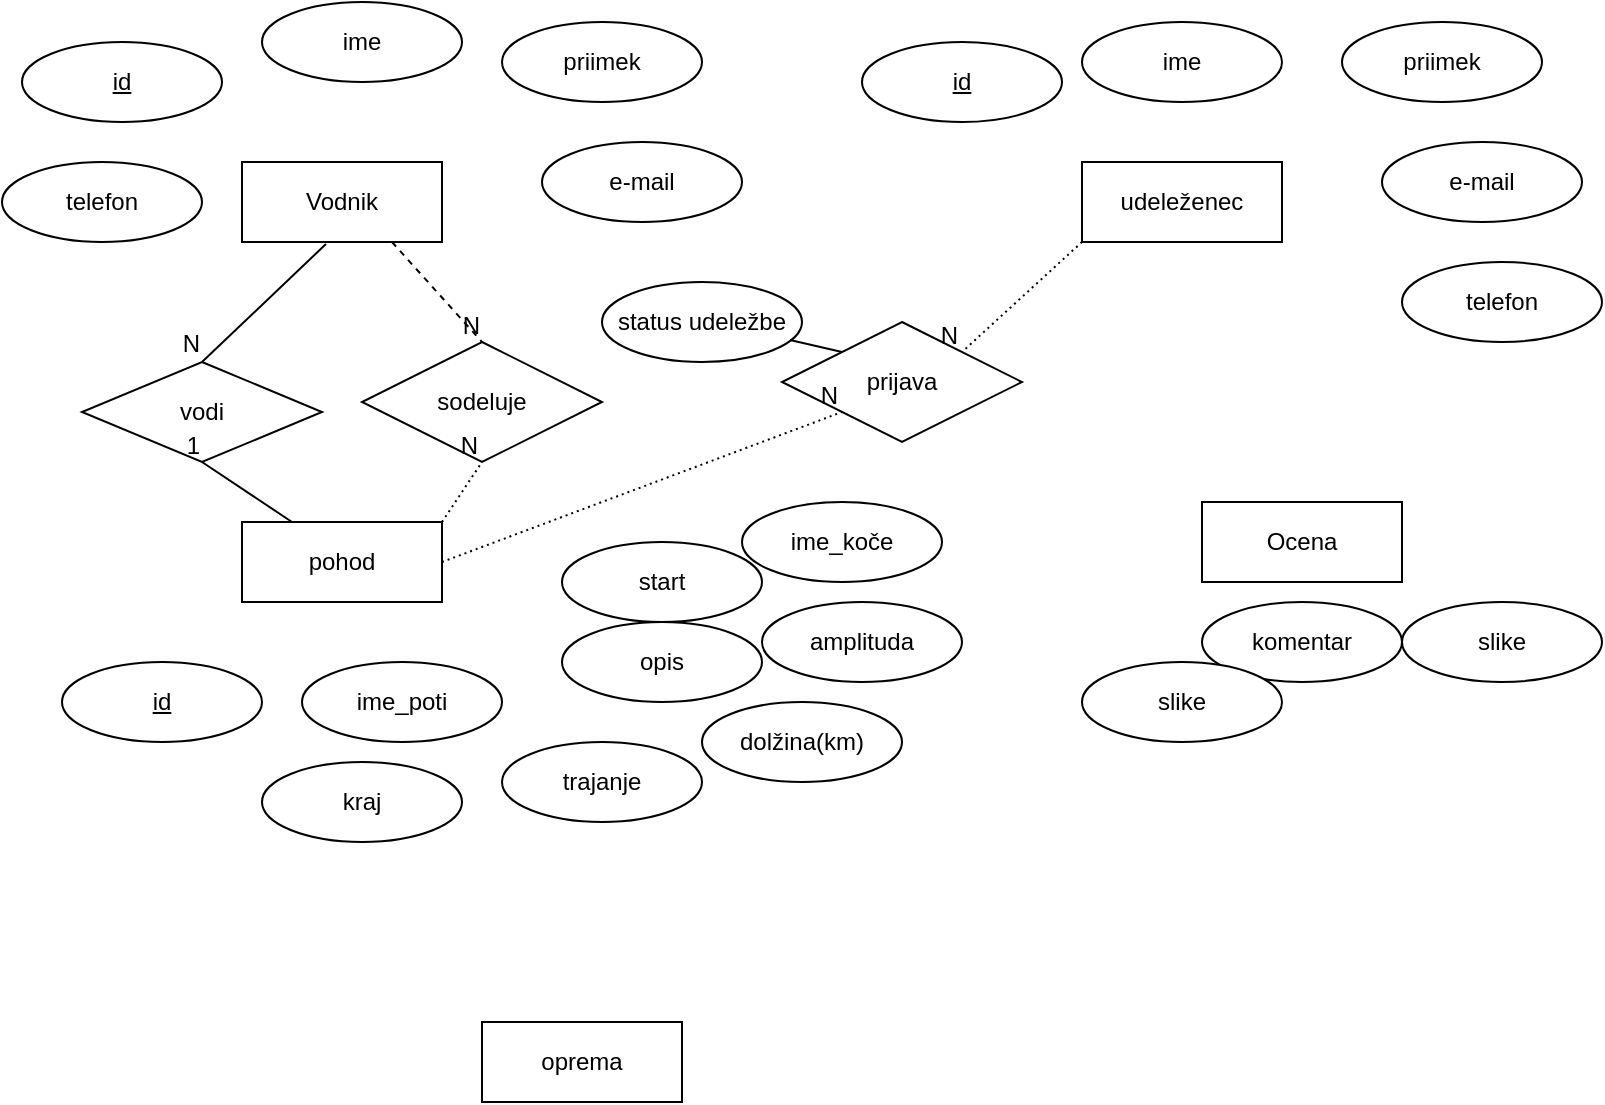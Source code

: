 <mxfile version="26.2.9">
  <diagram name="Page-1" id="yIZt4Iz_Tb2G2kSrJ3za">
    <mxGraphModel dx="971" dy="488" grid="1" gridSize="10" guides="1" tooltips="1" connect="1" arrows="1" fold="1" page="1" pageScale="1" pageWidth="827" pageHeight="1169" math="0" shadow="0">
      <root>
        <mxCell id="0" />
        <mxCell id="1" parent="0" />
        <mxCell id="9bLLDBEkSSRMHpIH5o-v-5" value="Vodnik" style="whiteSpace=wrap;html=1;align=center;" parent="1" vertex="1">
          <mxGeometry x="130" y="110" width="100" height="40" as="geometry" />
        </mxCell>
        <mxCell id="9bLLDBEkSSRMHpIH5o-v-6" value="id" style="ellipse;whiteSpace=wrap;html=1;align=center;fontStyle=4;" parent="1" vertex="1">
          <mxGeometry x="20" y="50" width="100" height="40" as="geometry" />
        </mxCell>
        <mxCell id="9bLLDBEkSSRMHpIH5o-v-8" value="e-mail" style="ellipse;whiteSpace=wrap;html=1;align=center;" parent="1" vertex="1">
          <mxGeometry x="280" y="100" width="100" height="40" as="geometry" />
        </mxCell>
        <mxCell id="9bLLDBEkSSRMHpIH5o-v-9" value="priimek" style="ellipse;whiteSpace=wrap;html=1;align=center;" parent="1" vertex="1">
          <mxGeometry x="260" y="40" width="100" height="40" as="geometry" />
        </mxCell>
        <mxCell id="9bLLDBEkSSRMHpIH5o-v-10" value="ime" style="ellipse;whiteSpace=wrap;html=1;align=center;" parent="1" vertex="1">
          <mxGeometry x="140" y="30" width="100" height="40" as="geometry" />
        </mxCell>
        <mxCell id="9bLLDBEkSSRMHpIH5o-v-11" value="telefon" style="ellipse;whiteSpace=wrap;html=1;align=center;" parent="1" vertex="1">
          <mxGeometry x="10" y="110" width="100" height="40" as="geometry" />
        </mxCell>
        <mxCell id="9bLLDBEkSSRMHpIH5o-v-13" value="udeleženec" style="whiteSpace=wrap;html=1;align=center;" parent="1" vertex="1">
          <mxGeometry x="550" y="110" width="100" height="40" as="geometry" />
        </mxCell>
        <mxCell id="9bLLDBEkSSRMHpIH5o-v-14" value="id" style="ellipse;whiteSpace=wrap;html=1;align=center;fontStyle=4;" parent="1" vertex="1">
          <mxGeometry x="440" y="50" width="100" height="40" as="geometry" />
        </mxCell>
        <mxCell id="9bLLDBEkSSRMHpIH5o-v-15" value="e-mail" style="ellipse;whiteSpace=wrap;html=1;align=center;" parent="1" vertex="1">
          <mxGeometry x="700" y="100" width="100" height="40" as="geometry" />
        </mxCell>
        <mxCell id="9bLLDBEkSSRMHpIH5o-v-16" value="priimek" style="ellipse;whiteSpace=wrap;html=1;align=center;" parent="1" vertex="1">
          <mxGeometry x="680" y="40" width="100" height="40" as="geometry" />
        </mxCell>
        <mxCell id="9bLLDBEkSSRMHpIH5o-v-17" value="telefon" style="ellipse;whiteSpace=wrap;html=1;align=center;" parent="1" vertex="1">
          <mxGeometry x="710" y="160" width="100" height="40" as="geometry" />
        </mxCell>
        <mxCell id="9bLLDBEkSSRMHpIH5o-v-18" value="ime" style="ellipse;whiteSpace=wrap;html=1;align=center;" parent="1" vertex="1">
          <mxGeometry x="550" y="40" width="100" height="40" as="geometry" />
        </mxCell>
        <mxCell id="9bLLDBEkSSRMHpIH5o-v-19" value="pohod" style="whiteSpace=wrap;html=1;align=center;" parent="1" vertex="1">
          <mxGeometry x="130" y="290" width="100" height="40" as="geometry" />
        </mxCell>
        <mxCell id="9bLLDBEkSSRMHpIH5o-v-20" value="id" style="ellipse;whiteSpace=wrap;html=1;align=center;fontStyle=4;" parent="1" vertex="1">
          <mxGeometry x="40" y="360" width="100" height="40" as="geometry" />
        </mxCell>
        <mxCell id="9bLLDBEkSSRMHpIH5o-v-21" value="ime_poti" style="ellipse;whiteSpace=wrap;html=1;align=center;" parent="1" vertex="1">
          <mxGeometry x="160" y="360" width="100" height="40" as="geometry" />
        </mxCell>
        <mxCell id="9bLLDBEkSSRMHpIH5o-v-22" value="opis" style="ellipse;whiteSpace=wrap;html=1;align=center;" parent="1" vertex="1">
          <mxGeometry x="290" y="340" width="100" height="40" as="geometry" />
        </mxCell>
        <mxCell id="9bLLDBEkSSRMHpIH5o-v-25" value="amplituda" style="ellipse;whiteSpace=wrap;html=1;align=center;" parent="1" vertex="1">
          <mxGeometry x="390" y="330" width="100" height="40" as="geometry" />
        </mxCell>
        <mxCell id="9bLLDBEkSSRMHpIH5o-v-26" value="dolžina(km)" style="ellipse;whiteSpace=wrap;html=1;align=center;" parent="1" vertex="1">
          <mxGeometry x="360" y="380" width="100" height="40" as="geometry" />
        </mxCell>
        <mxCell id="9bLLDBEkSSRMHpIH5o-v-27" value="trajanje" style="ellipse;whiteSpace=wrap;html=1;align=center;" parent="1" vertex="1">
          <mxGeometry x="260" y="400" width="100" height="40" as="geometry" />
        </mxCell>
        <mxCell id="9bLLDBEkSSRMHpIH5o-v-28" value="kraj" style="ellipse;whiteSpace=wrap;html=1;align=center;" parent="1" vertex="1">
          <mxGeometry x="140" y="410" width="100" height="40" as="geometry" />
        </mxCell>
        <mxCell id="9bLLDBEkSSRMHpIH5o-v-29" value="start" style="ellipse;whiteSpace=wrap;html=1;align=center;" parent="1" vertex="1">
          <mxGeometry x="290" y="300" width="100" height="40" as="geometry" />
        </mxCell>
        <mxCell id="9bLLDBEkSSRMHpIH5o-v-30" value="ime_koče" style="ellipse;whiteSpace=wrap;html=1;align=center;" parent="1" vertex="1">
          <mxGeometry x="380" y="280" width="100" height="40" as="geometry" />
        </mxCell>
        <mxCell id="9bLLDBEkSSRMHpIH5o-v-31" value="vodi" style="shape=rhombus;perimeter=rhombusPerimeter;whiteSpace=wrap;html=1;align=center;" parent="1" vertex="1">
          <mxGeometry x="50" y="210" width="120" height="50" as="geometry" />
        </mxCell>
        <mxCell id="9bLLDBEkSSRMHpIH5o-v-37" value="" style="endArrow=none;html=1;rounded=0;exitX=0.42;exitY=1.025;exitDx=0;exitDy=0;exitPerimeter=0;entryX=0.5;entryY=0;entryDx=0;entryDy=0;" parent="1" source="9bLLDBEkSSRMHpIH5o-v-5" target="9bLLDBEkSSRMHpIH5o-v-31" edge="1">
          <mxGeometry relative="1" as="geometry">
            <mxPoint x="330" y="230" as="sourcePoint" />
            <mxPoint x="490" y="230" as="targetPoint" />
          </mxGeometry>
        </mxCell>
        <mxCell id="9bLLDBEkSSRMHpIH5o-v-38" value="N" style="resizable=0;html=1;whiteSpace=wrap;align=right;verticalAlign=bottom;" parent="9bLLDBEkSSRMHpIH5o-v-37" connectable="0" vertex="1">
          <mxGeometry x="1" relative="1" as="geometry" />
        </mxCell>
        <mxCell id="9bLLDBEkSSRMHpIH5o-v-42" value="" style="endArrow=none;html=1;rounded=0;exitX=0.25;exitY=0;exitDx=0;exitDy=0;entryX=0.5;entryY=1;entryDx=0;entryDy=0;" parent="1" source="9bLLDBEkSSRMHpIH5o-v-19" target="9bLLDBEkSSRMHpIH5o-v-31" edge="1">
          <mxGeometry relative="1" as="geometry">
            <mxPoint x="330" y="230" as="sourcePoint" />
            <mxPoint x="490" y="230" as="targetPoint" />
          </mxGeometry>
        </mxCell>
        <mxCell id="9bLLDBEkSSRMHpIH5o-v-43" value="1" style="resizable=0;html=1;whiteSpace=wrap;align=right;verticalAlign=bottom;" parent="9bLLDBEkSSRMHpIH5o-v-42" connectable="0" vertex="1">
          <mxGeometry x="1" relative="1" as="geometry" />
        </mxCell>
        <mxCell id="9bLLDBEkSSRMHpIH5o-v-45" value="sodeluje" style="shape=rhombus;perimeter=rhombusPerimeter;whiteSpace=wrap;html=1;align=center;" parent="1" vertex="1">
          <mxGeometry x="190" y="200" width="120" height="60" as="geometry" />
        </mxCell>
        <mxCell id="9bLLDBEkSSRMHpIH5o-v-46" value="" style="endArrow=none;html=1;rounded=0;exitX=0.75;exitY=1;exitDx=0;exitDy=0;entryX=0.5;entryY=0;entryDx=0;entryDy=0;dashed=1;" parent="1" source="9bLLDBEkSSRMHpIH5o-v-5" target="9bLLDBEkSSRMHpIH5o-v-45" edge="1">
          <mxGeometry relative="1" as="geometry">
            <mxPoint x="330" y="230" as="sourcePoint" />
            <mxPoint x="490" y="230" as="targetPoint" />
          </mxGeometry>
        </mxCell>
        <mxCell id="9bLLDBEkSSRMHpIH5o-v-47" value="N" style="resizable=0;html=1;whiteSpace=wrap;align=right;verticalAlign=bottom;" parent="9bLLDBEkSSRMHpIH5o-v-46" connectable="0" vertex="1">
          <mxGeometry x="1" relative="1" as="geometry" />
        </mxCell>
        <mxCell id="9bLLDBEkSSRMHpIH5o-v-51" value="" style="endArrow=none;html=1;rounded=0;dashed=1;dashPattern=1 2;exitX=1;exitY=0;exitDx=0;exitDy=0;entryX=0.5;entryY=1;entryDx=0;entryDy=0;" parent="1" source="9bLLDBEkSSRMHpIH5o-v-19" target="9bLLDBEkSSRMHpIH5o-v-45" edge="1">
          <mxGeometry relative="1" as="geometry">
            <mxPoint x="330" y="230" as="sourcePoint" />
            <mxPoint x="490" y="230" as="targetPoint" />
          </mxGeometry>
        </mxCell>
        <mxCell id="9bLLDBEkSSRMHpIH5o-v-52" value="N" style="resizable=0;html=1;whiteSpace=wrap;align=right;verticalAlign=bottom;" parent="9bLLDBEkSSRMHpIH5o-v-51" connectable="0" vertex="1">
          <mxGeometry x="1" relative="1" as="geometry" />
        </mxCell>
        <mxCell id="9bLLDBEkSSRMHpIH5o-v-53" value="prijava" style="shape=rhombus;perimeter=rhombusPerimeter;whiteSpace=wrap;html=1;align=center;" parent="1" vertex="1">
          <mxGeometry x="400" y="190" width="120" height="60" as="geometry" />
        </mxCell>
        <mxCell id="9bLLDBEkSSRMHpIH5o-v-54" value="" style="endArrow=none;html=1;rounded=0;dashed=1;dashPattern=1 2;exitX=0;exitY=1;exitDx=0;exitDy=0;entryX=1;entryY=0;entryDx=0;entryDy=0;" parent="1" source="9bLLDBEkSSRMHpIH5o-v-13" target="9bLLDBEkSSRMHpIH5o-v-53" edge="1">
          <mxGeometry relative="1" as="geometry">
            <mxPoint x="414" y="210" as="sourcePoint" />
            <mxPoint x="574" y="210" as="targetPoint" />
          </mxGeometry>
        </mxCell>
        <mxCell id="9bLLDBEkSSRMHpIH5o-v-55" value="N" style="resizable=0;html=1;whiteSpace=wrap;align=right;verticalAlign=bottom;" parent="9bLLDBEkSSRMHpIH5o-v-54" connectable="0" vertex="1">
          <mxGeometry x="1" relative="1" as="geometry" />
        </mxCell>
        <mxCell id="9bLLDBEkSSRMHpIH5o-v-56" value="" style="endArrow=none;html=1;rounded=0;dashed=1;dashPattern=1 2;exitX=1;exitY=0.5;exitDx=0;exitDy=0;entryX=0;entryY=1;entryDx=0;entryDy=0;" parent="1" source="9bLLDBEkSSRMHpIH5o-v-19" target="9bLLDBEkSSRMHpIH5o-v-53" edge="1">
          <mxGeometry relative="1" as="geometry">
            <mxPoint x="330" y="230" as="sourcePoint" />
            <mxPoint x="490" y="230" as="targetPoint" />
          </mxGeometry>
        </mxCell>
        <mxCell id="9bLLDBEkSSRMHpIH5o-v-57" value="N" style="resizable=0;html=1;whiteSpace=wrap;align=right;verticalAlign=bottom;" parent="9bLLDBEkSSRMHpIH5o-v-56" connectable="0" vertex="1">
          <mxGeometry x="1" relative="1" as="geometry" />
        </mxCell>
        <mxCell id="9bLLDBEkSSRMHpIH5o-v-58" value="status udeležbe" style="ellipse;whiteSpace=wrap;html=1;align=center;" parent="1" vertex="1">
          <mxGeometry x="310" y="170" width="100" height="40" as="geometry" />
        </mxCell>
        <mxCell id="9bLLDBEkSSRMHpIH5o-v-59" value="" style="endArrow=none;html=1;rounded=0;exitX=0.94;exitY=0.725;exitDx=0;exitDy=0;exitPerimeter=0;entryX=0;entryY=0;entryDx=0;entryDy=0;" parent="1" source="9bLLDBEkSSRMHpIH5o-v-58" target="9bLLDBEkSSRMHpIH5o-v-53" edge="1">
          <mxGeometry relative="1" as="geometry">
            <mxPoint x="370" y="139" as="sourcePoint" />
            <mxPoint x="530" y="139" as="targetPoint" />
          </mxGeometry>
        </mxCell>
        <mxCell id="9bLLDBEkSSRMHpIH5o-v-60" value="Ocena" style="whiteSpace=wrap;html=1;align=center;" parent="1" vertex="1">
          <mxGeometry x="610" y="280" width="100" height="40" as="geometry" />
        </mxCell>
        <mxCell id="9bLLDBEkSSRMHpIH5o-v-61" value="slike" style="ellipse;whiteSpace=wrap;html=1;align=center;" parent="1" vertex="1">
          <mxGeometry x="710" y="330" width="100" height="40" as="geometry" />
        </mxCell>
        <mxCell id="9bLLDBEkSSRMHpIH5o-v-62" value="komentar" style="ellipse;whiteSpace=wrap;html=1;align=center;" parent="1" vertex="1">
          <mxGeometry x="610" y="330" width="100" height="40" as="geometry" />
        </mxCell>
        <mxCell id="9bLLDBEkSSRMHpIH5o-v-63" value="slike" style="ellipse;whiteSpace=wrap;html=1;align=center;" parent="1" vertex="1">
          <mxGeometry x="550" y="360" width="100" height="40" as="geometry" />
        </mxCell>
        <mxCell id="9bLLDBEkSSRMHpIH5o-v-65" value="oprema" style="whiteSpace=wrap;html=1;align=center;" parent="1" vertex="1">
          <mxGeometry x="250" y="540" width="100" height="40" as="geometry" />
        </mxCell>
        <mxCell id="9bLLDBEkSSRMHpIH5o-v-66" value="oprema" style="whiteSpace=wrap;html=1;align=center;" parent="1" vertex="1">
          <mxGeometry x="250" y="540" width="100" height="40" as="geometry" />
        </mxCell>
      </root>
    </mxGraphModel>
  </diagram>
</mxfile>
